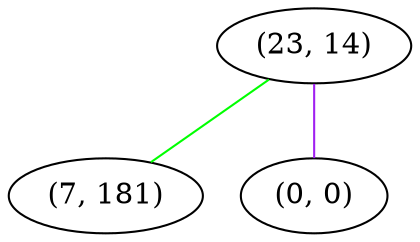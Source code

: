 graph "" {
"(23, 14)";
"(7, 181)";
"(0, 0)";
"(23, 14)" -- "(7, 181)"  [color=green, key=0, weight=2];
"(23, 14)" -- "(0, 0)"  [color=purple, key=0, weight=4];
}
